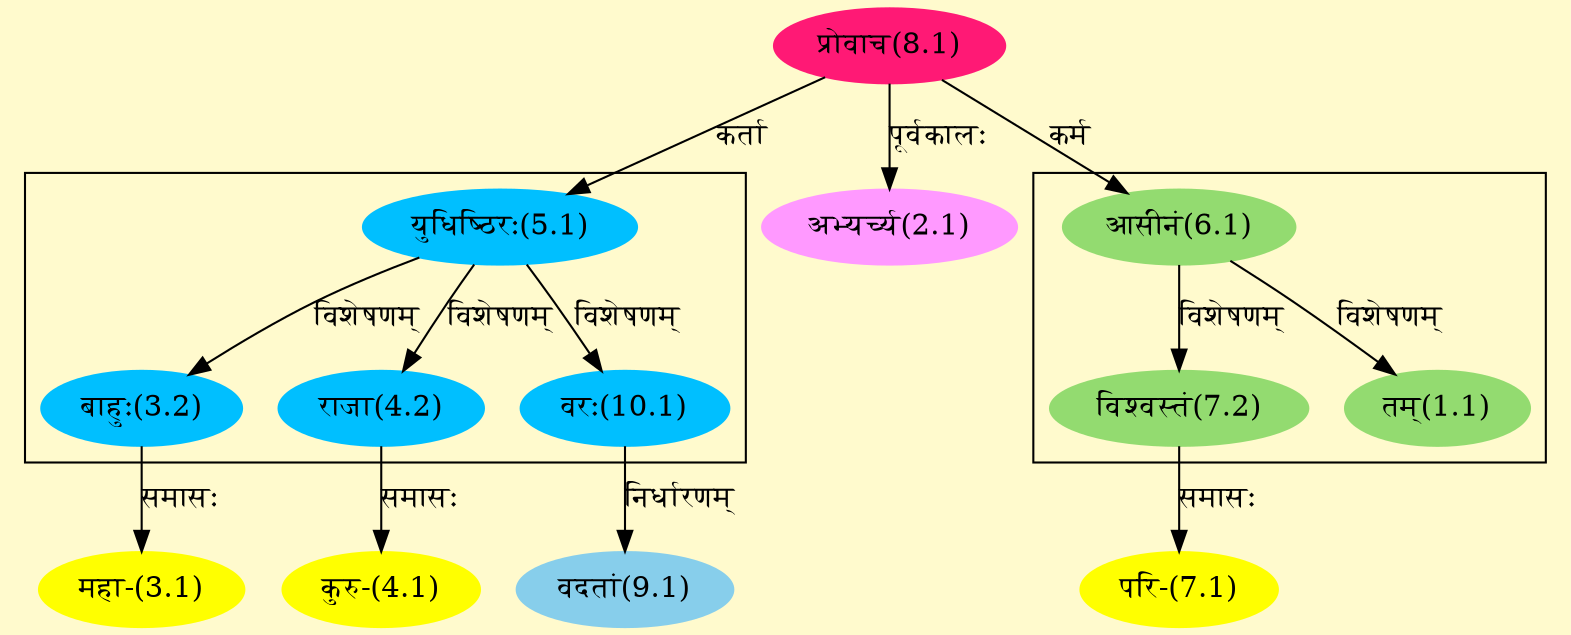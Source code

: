 digraph G{
rankdir=BT;
 compound=true;
 bgcolor="lemonchiffon1";

subgraph cluster_1{
Node1_1 [style=filled, color="#93DB70" label = "तम्(1.1)"]
Node6_1 [style=filled, color="#93DB70" label = "आसीनं(6.1)"]
Node7_2 [style=filled, color="#93DB70" label = "विश्वस्तं(7.2)"]

}

subgraph cluster_2{
Node3_2 [style=filled, color="#00BFFF" label = "बाहुः(3.2)"]
Node5_1 [style=filled, color="#00BFFF" label = "युधिष्ठिरः(5.1)"]
Node4_2 [style=filled, color="#00BFFF" label = "राजा(4.2)"]
Node10_1 [style=filled, color="#00BFFF" label = "वरः(10.1)"]

}
Node2_1 [style=filled, color="#FF99FF" label = "अभ्यर्च्य(2.1)"]
Node8_1 [style=filled, color="#FF1975" label = "प्रोवाच(8.1)"]
Node3_1 [style=filled, color="#FFFF00" label = "महा-(3.1)"]
Node3_2 [style=filled, color="#00BFFF" label = "बाहुः(3.2)"]
Node4_1 [style=filled, color="#FFFF00" label = "कुरु-(4.1)"]
Node4_2 [style=filled, color="#00BFFF" label = "राजा(4.2)"]
Node5_1 [style=filled, color="#00BFFF" label = "युधिष्ठिरः(5.1)"]
Node6_1 [style=filled, color="#93DB70" label = "आसीनं(6.1)"]
Node7_1 [style=filled, color="#FFFF00" label = "परि-(7.1)"]
Node7_2 [style=filled, color="#93DB70" label = "विश्वस्तं(7.2)"]
Node9_1 [style=filled, color="#87CEEB" label = "वदतां(9.1)"]
Node10_1 [style=filled, color="#00BFFF" label = "वरः(10.1)"]
/* Start of Relations section */

Node1_1 -> Node6_1 [  label="विशेषणम्"  dir="back" ]
Node2_1 -> Node8_1 [  label="पूर्वकालः"  dir="back" ]
Node3_1 -> Node3_2 [  label="समासः"  dir="back" ]
Node3_2 -> Node5_1 [  label="विशेषणम्"  dir="back" ]
Node4_1 -> Node4_2 [  label="समासः"  dir="back" ]
Node4_2 -> Node5_1 [  label="विशेषणम्"  dir="back" ]
Node5_1 -> Node8_1 [  label="कर्ता"  dir="back" ]
Node6_1 -> Node8_1 [  label="कर्म"  dir="back" ]
Node7_1 -> Node7_2 [  label="समासः"  dir="back" ]
Node7_2 -> Node6_1 [  label="विशेषणम्"  dir="back" ]
Node9_1 -> Node10_1 [  label="निर्धारणम्"  dir="back" ]
Node10_1 -> Node5_1 [  label="विशेषणम्"  dir="back" ]
}
